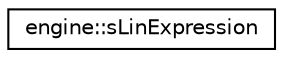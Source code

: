 digraph G
{
  edge [fontname="Helvetica",fontsize="10",labelfontname="Helvetica",labelfontsize="10"];
  node [fontname="Helvetica",fontsize="10",shape=record];
  rankdir="LR";
  Node1 [label="engine::sLinExpression",height=0.2,width=0.4,color="black", fillcolor="white", style="filled",URL="$structengine_1_1sLinExpression.html"];
}

